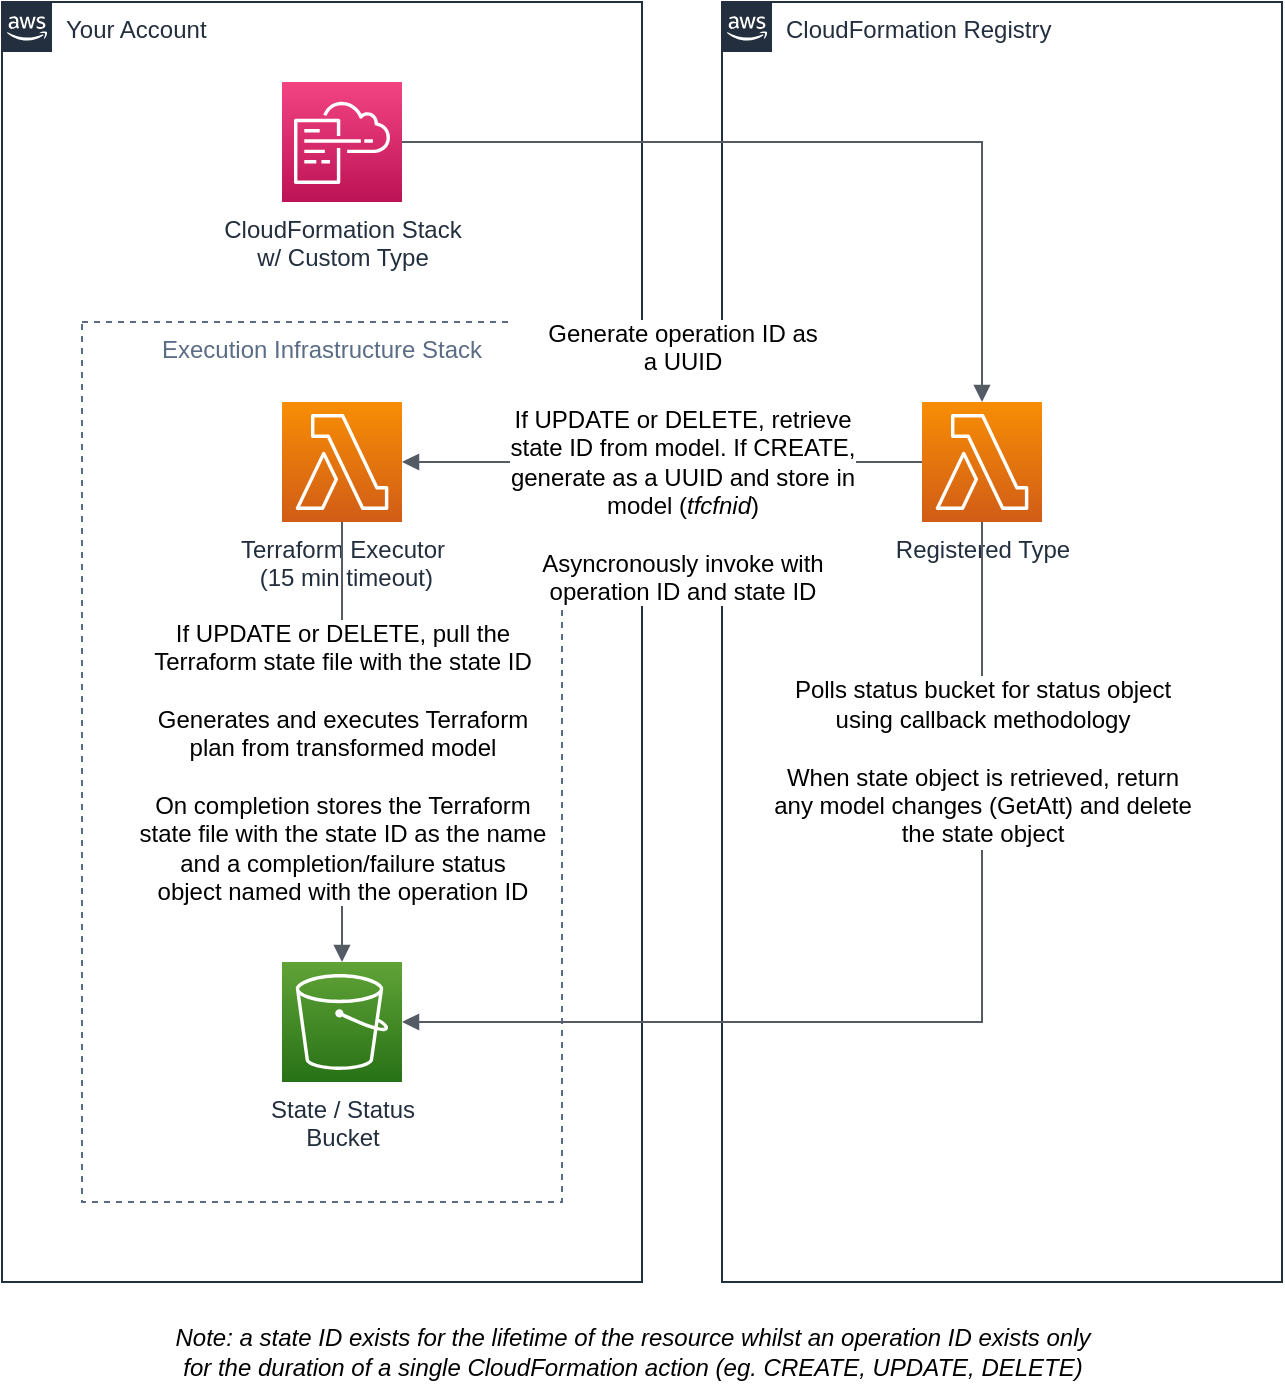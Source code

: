 <mxfile version="12.9.0" type="device"><diagram id="IvHr4lhvEMBi4KMppf6D" name="Page-1"><mxGraphModel dx="1113" dy="546" grid="1" gridSize="10" guides="1" tooltips="1" connect="1" arrows="1" fold="1" page="1" pageScale="1" pageWidth="1527" pageHeight="1169" math="0" shadow="0"><root><mxCell id="0"/><mxCell id="1" parent="0"/><mxCell id="vjHysLLY6IH2fhwghHiH-3" value="Your Account" style="points=[[0,0],[0.25,0],[0.5,0],[0.75,0],[1,0],[1,0.25],[1,0.5],[1,0.75],[1,1],[0.75,1],[0.5,1],[0.25,1],[0,1],[0,0.75],[0,0.5],[0,0.25]];outlineConnect=0;gradientColor=none;html=1;whiteSpace=wrap;fontSize=12;fontStyle=0;shape=mxgraph.aws4.group;grIcon=mxgraph.aws4.group_aws_cloud_alt;strokeColor=#232F3E;fillColor=none;verticalAlign=top;align=left;spacingLeft=30;fontColor=#232F3E;dashed=0;" vertex="1" parent="1"><mxGeometry x="80" y="120" width="320" height="640" as="geometry"/></mxCell><mxCell id="vjHysLLY6IH2fhwghHiH-2" value="Execution Infrastructure Stack" style="fillColor=none;strokeColor=#5A6C86;dashed=1;verticalAlign=top;fontStyle=0;fontColor=#5A6C86;" vertex="1" parent="1"><mxGeometry x="120" y="280" width="240" height="440" as="geometry"/></mxCell><mxCell id="vjHysLLY6IH2fhwghHiH-4" value="CloudFormation Registry" style="points=[[0,0],[0.25,0],[0.5,0],[0.75,0],[1,0],[1,0.25],[1,0.5],[1,0.75],[1,1],[0.75,1],[0.5,1],[0.25,1],[0,1],[0,0.75],[0,0.5],[0,0.25]];outlineConnect=0;gradientColor=none;html=1;whiteSpace=wrap;fontSize=12;fontStyle=0;shape=mxgraph.aws4.group;grIcon=mxgraph.aws4.group_aws_cloud_alt;strokeColor=#232F3E;fillColor=none;verticalAlign=top;align=left;spacingLeft=30;fontColor=#232F3E;dashed=0;" vertex="1" parent="1"><mxGeometry x="440" y="120" width="280" height="640" as="geometry"/></mxCell><mxCell id="vjHysLLY6IH2fhwghHiH-5" value="Registered Type" style="outlineConnect=0;fontColor=#232F3E;gradientColor=#F78E04;gradientDirection=north;fillColor=#D05C17;strokeColor=#ffffff;dashed=0;verticalLabelPosition=bottom;verticalAlign=top;align=center;html=1;fontSize=12;fontStyle=0;aspect=fixed;shape=mxgraph.aws4.resourceIcon;resIcon=mxgraph.aws4.lambda;" vertex="1" parent="1"><mxGeometry x="540" y="320" width="60" height="60" as="geometry"/></mxCell><mxCell id="vjHysLLY6IH2fhwghHiH-6" value="Terraform Executor&lt;br&gt;&amp;nbsp;(15 min timeout)" style="outlineConnect=0;fontColor=#232F3E;gradientColor=#F78E04;gradientDirection=north;fillColor=#D05C17;strokeColor=#ffffff;dashed=0;verticalLabelPosition=bottom;verticalAlign=top;align=center;html=1;fontSize=12;fontStyle=0;aspect=fixed;shape=mxgraph.aws4.resourceIcon;resIcon=mxgraph.aws4.lambda;" vertex="1" parent="1"><mxGeometry x="220" y="320" width="60" height="60" as="geometry"/></mxCell><mxCell id="vjHysLLY6IH2fhwghHiH-7" value="State / Status&lt;br&gt;Bucket" style="outlineConnect=0;fontColor=#232F3E;gradientColor=#60A337;gradientDirection=north;fillColor=#277116;strokeColor=#ffffff;dashed=0;verticalLabelPosition=bottom;verticalAlign=top;align=center;html=1;fontSize=12;fontStyle=0;aspect=fixed;shape=mxgraph.aws4.resourceIcon;resIcon=mxgraph.aws4.s3;" vertex="1" parent="1"><mxGeometry x="220" y="600" width="60" height="60" as="geometry"/></mxCell><mxCell id="vjHysLLY6IH2fhwghHiH-10" value="" style="edgeStyle=orthogonalEdgeStyle;html=1;endArrow=none;elbow=vertical;startArrow=block;startFill=1;strokeColor=#545B64;rounded=0;" edge="1" parent="1" source="vjHysLLY6IH2fhwghHiH-6" target="vjHysLLY6IH2fhwghHiH-5"><mxGeometry width="100" relative="1" as="geometry"><mxPoint x="360" y="420" as="sourcePoint"/><mxPoint x="460" y="420" as="targetPoint"/></mxGeometry></mxCell><mxCell id="vjHysLLY6IH2fhwghHiH-11" value="Generate operation ID as&lt;br&gt;a UUID&lt;br&gt;&lt;br&gt;If UPDATE or DELETE, retrieve&lt;br&gt;state ID from model. If CREATE,&lt;br&gt;generate as a UUID and store in&lt;br&gt;model (&lt;i&gt;tfcfnid&lt;/i&gt;)&lt;br&gt;&lt;br&gt;Asyncronously invoke with&lt;br&gt;operation ID and state ID" style="text;html=1;align=center;verticalAlign=middle;resizable=0;points=[];labelBackgroundColor=#ffffff;" vertex="1" connectable="0" parent="vjHysLLY6IH2fhwghHiH-10"><mxGeometry x="0.348" y="-1" relative="1" as="geometry"><mxPoint x="-35.29" y="-1" as="offset"/></mxGeometry></mxCell><mxCell id="vjHysLLY6IH2fhwghHiH-12" value="" style="edgeStyle=orthogonalEdgeStyle;html=1;endArrow=none;elbow=vertical;startArrow=block;startFill=1;strokeColor=#545B64;rounded=0;" edge="1" parent="1" source="vjHysLLY6IH2fhwghHiH-7" target="vjHysLLY6IH2fhwghHiH-6"><mxGeometry width="100" relative="1" as="geometry"><mxPoint x="360" y="420" as="sourcePoint"/><mxPoint x="460" y="420" as="targetPoint"/></mxGeometry></mxCell><mxCell id="vjHysLLY6IH2fhwghHiH-13" value="If UPDATE or DELETE, pull the&lt;br&gt;Terraform state file with the state ID&lt;br&gt;&lt;br&gt;Generates and executes Terraform&lt;br&gt;plan from transformed model&lt;br&gt;&lt;br&gt;On completion stores the Terraform&lt;br&gt;state file with the state ID as the name&lt;br&gt;and a completion/failure status&lt;br&gt;object named with the operation ID" style="text;html=1;align=center;verticalAlign=middle;resizable=0;points=[];labelBackgroundColor=#ffffff;" vertex="1" connectable="0" parent="vjHysLLY6IH2fhwghHiH-12"><mxGeometry x="0.017" y="3" relative="1" as="geometry"><mxPoint x="3" y="11.76" as="offset"/></mxGeometry></mxCell><mxCell id="vjHysLLY6IH2fhwghHiH-14" value="" style="edgeStyle=orthogonalEdgeStyle;html=1;endArrow=none;elbow=vertical;startArrow=block;startFill=1;strokeColor=#545B64;rounded=0;" edge="1" parent="1" source="vjHysLLY6IH2fhwghHiH-7" target="vjHysLLY6IH2fhwghHiH-5"><mxGeometry width="100" relative="1" as="geometry"><mxPoint x="360" y="420" as="sourcePoint"/><mxPoint x="460" y="420" as="targetPoint"/></mxGeometry></mxCell><mxCell id="vjHysLLY6IH2fhwghHiH-15" value="Polls status bucket for status object&lt;br&gt;using callback methodology&lt;br&gt;&lt;br&gt;When state object is retrieved, return&lt;br&gt;any model changes (GetAtt) and delete&lt;br&gt;the state object" style="text;html=1;align=center;verticalAlign=middle;resizable=0;points=[];labelBackgroundColor=#ffffff;" vertex="1" connectable="0" parent="vjHysLLY6IH2fhwghHiH-14"><mxGeometry x="0.72" y="-2" relative="1" as="geometry"><mxPoint x="-2.06" y="44.65" as="offset"/></mxGeometry></mxCell><mxCell id="vjHysLLY6IH2fhwghHiH-17" value="&lt;i&gt;Note: a state ID exists for the lifetime of the resource whilst an operation ID exists only&lt;br&gt;for the duration of a single CloudFormation action (eg. CREATE, UPDATE, DELETE)&lt;/i&gt;" style="text;html=1;resizable=0;autosize=1;align=center;verticalAlign=middle;points=[];fillColor=none;strokeColor=none;rounded=0;" vertex="1" parent="1"><mxGeometry x="160" y="780" width="470" height="30" as="geometry"/></mxCell><mxCell id="vjHysLLY6IH2fhwghHiH-18" value="CloudFormation Stack&lt;br&gt;w/ Custom Type" style="outlineConnect=0;fontColor=#232F3E;gradientColor=#F34482;gradientDirection=north;fillColor=#BC1356;strokeColor=#ffffff;dashed=0;verticalLabelPosition=bottom;verticalAlign=top;align=center;html=1;fontSize=12;fontStyle=0;aspect=fixed;shape=mxgraph.aws4.resourceIcon;resIcon=mxgraph.aws4.cloudformation;" vertex="1" parent="1"><mxGeometry x="220" y="160" width="60" height="60" as="geometry"/></mxCell><mxCell id="vjHysLLY6IH2fhwghHiH-19" value="" style="edgeStyle=orthogonalEdgeStyle;html=1;endArrow=none;elbow=vertical;startArrow=block;startFill=1;strokeColor=#545B64;rounded=0;" edge="1" parent="1" source="vjHysLLY6IH2fhwghHiH-5" target="vjHysLLY6IH2fhwghHiH-18"><mxGeometry width="100" relative="1" as="geometry"><mxPoint x="430" y="300" as="sourcePoint"/><mxPoint x="530" y="300" as="targetPoint"/><Array as="points"><mxPoint x="570" y="190"/></Array></mxGeometry></mxCell></root></mxGraphModel></diagram></mxfile>